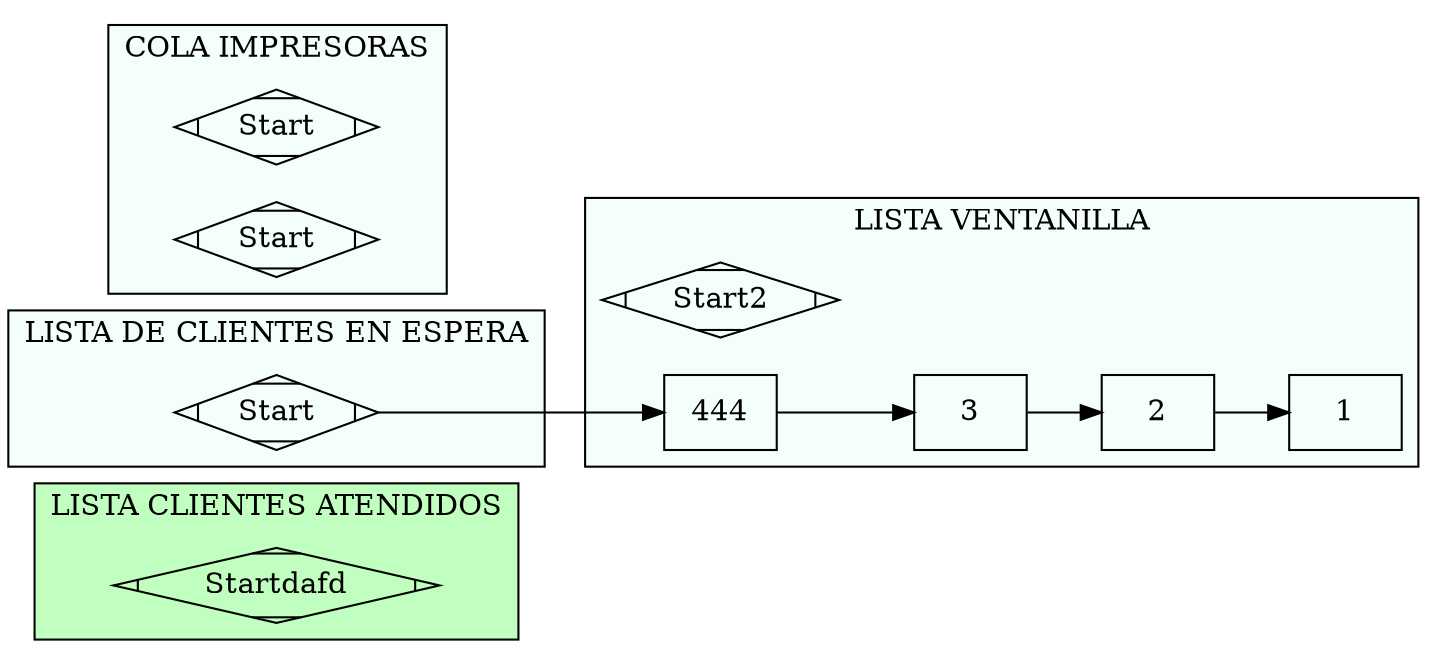 digraph G { 
subgraph cluster_Clientes_Atendidos{ 
label="LISTA CLIENTES ATENDIDOS"; 
bgcolor="darkseagreen1"; 
Start5 [shape="Mdiamond" label="Startdafd"];
node[shape = box];
}subgraph cluster_clientes_espera{ 
label="LISTA DE CLIENTES EN ESPERA"; 
bgcolor="mintcream"; 
Start4 [shape="Mdiamond" label="Start"];
node[shape = box];
}subgraph cluster_impresoras{ 
label="COLA IMPRESORAS";
bgcolor="mintcream"; 
Start31 [shape="Mdiamond" label="Start"];
Start32 [shape="Mdiamond" label="Start"];
node[shape = box];
}subgraph cluster_ventanillas{ 
label="LISTA VENTANILLA";
bgcolor="mintcream";
Start2 [shape="Mdiamond" label="Start2"];
node[shape = box];
Nodo1889248251[label="444"];
Nodo1027007693[label="3"];
Nodo1783047508[label="2"];
Nodo2146608740[label="1"];
Start4 -> Nodo1889248251:
Nodo1889248251 -> Nodo1027007693;
Nodo1027007693 -> Nodo1783047508;
Nodo1783047508 -> Nodo2146608740;
}

rankdir = LR;
}
